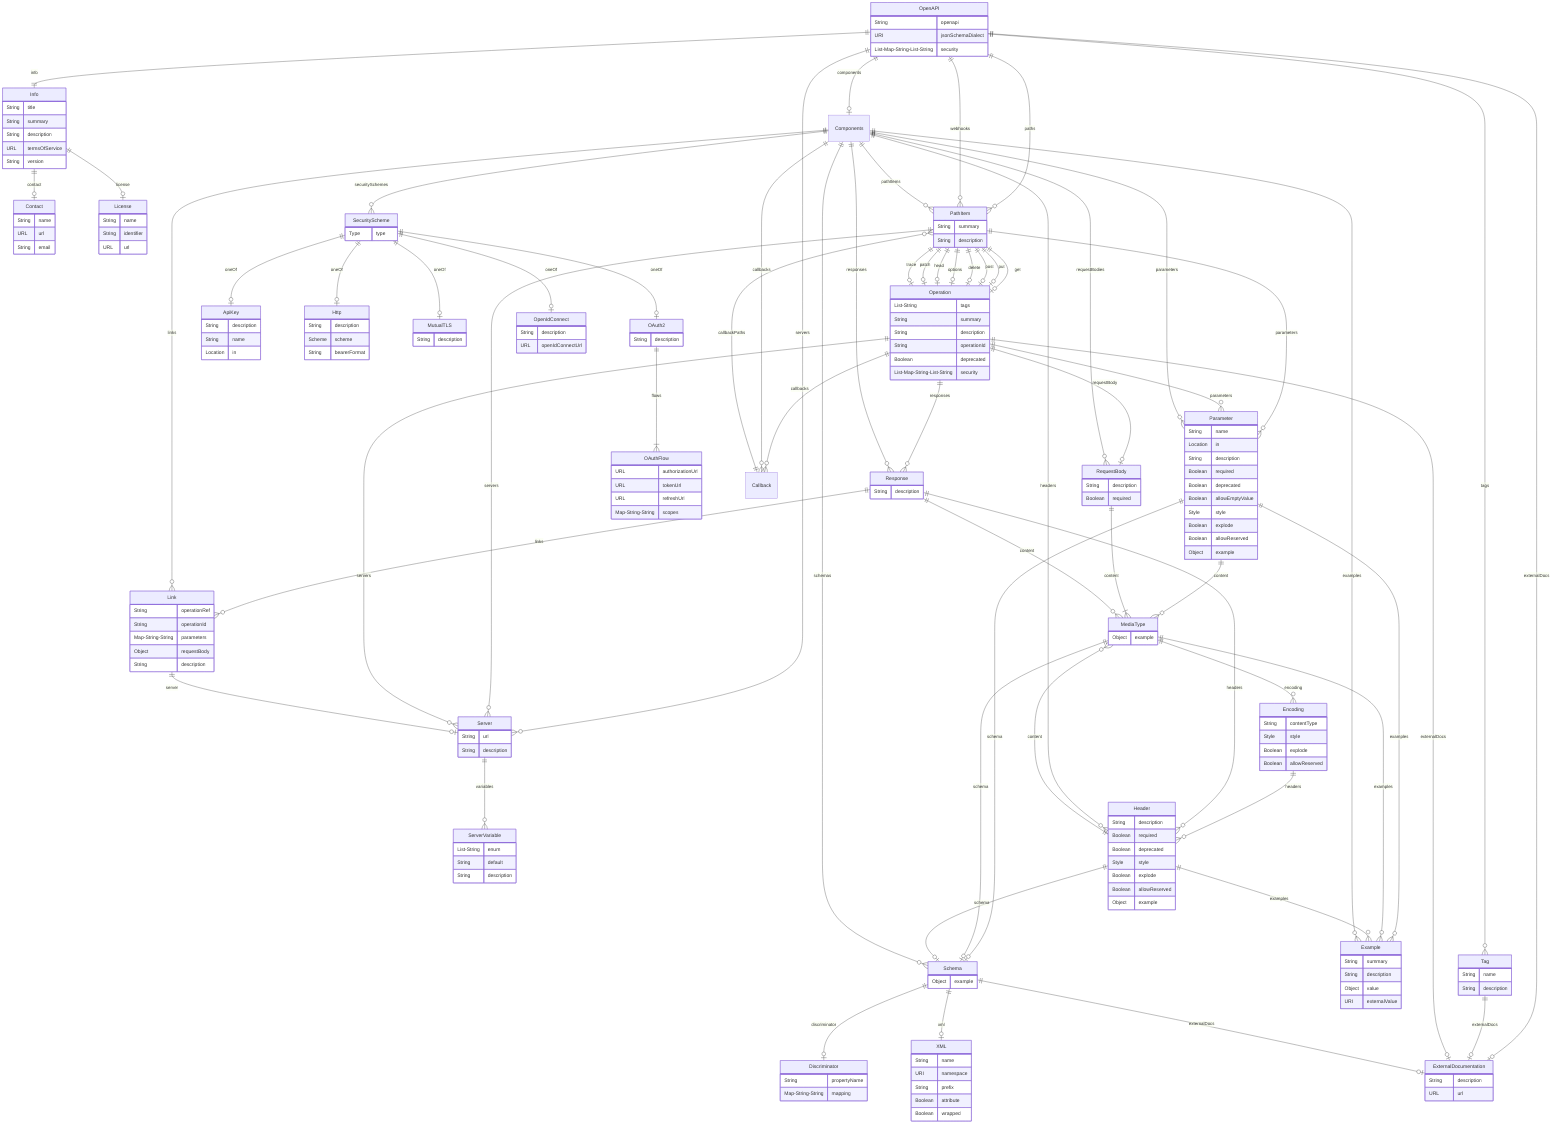 erDiagram

OpenAPI {
    String openapi
    URI jsonSchemaDialect
    List-Map-String-List-String security
}

Info {
    String title
    String summary
    String description
    URL termsOfService
    String version
}

Contact {
    String name
    URL url
    String email
}

License {
    String name
    String identifier
    URL url
}

Server {
    String url
    String description
}

ServerVariable {
    List-String enum
    String default
    String description
}

PathItem {
    String summary
    String description
}

Operation {
    List-String tags
    String summary
    String description
    String operationId
    Boolean deprecated
    List-Map-String-List-String security
}

ExternalDocumentation {
    String description
    URL url
}

Parameter {
    String name
    Location in
    String description
    Boolean required
    Boolean deprecated
    Boolean allowEmptyValue
    Style style
    Boolean explode
    Boolean allowReserved
    Object example
}

Schema {
    Object example
}

Discriminator {
    String propertyName
    Map-String-String mapping
}

XML {
    String name
    URI namespace
    String prefix
    Boolean attribute
    Boolean wrapped
}

Example {
    String summary
    String description
    Object value
    URI externalValue
}

MediaType {
    Object example
}

Encoding {
    String contentType
    Style style
    Boolean explode
    Boolean allowReserved
}

Header {
    String description
    Boolean required
    Boolean deprecated
    Style style
    Boolean explode
    Boolean allowReserved
    Object example
}

RequestBody {
    String description
    Boolean required
}

Response {
    String description
}

Link {
    String operationRef
    String operationId
    Map-String-String parameters
    Object requestBody
    String description
}

SecurityScheme {
    Type type
}

ApiKey {
    String description
    String name
    Location in
}

Http {
    String description
    Scheme scheme
    String bearerFormat
}

MutualTLS {
    String description
}

OAuth2 {
    String description
}

OAuthFlow {
    URL authorizationUrl
    URL tokenUrl
    URL refreshUrl
    Map-String-String scopes
}

OpenIdConnect {
    String description
    URL openIdConnectUrl
}

Tag {
    String name
    String description
}

OpenAPI ||--|| Info : info
OpenAPI ||--o{ Server : servers
OpenAPI ||--o{ PathItem : paths
OpenAPI ||--o{ PathItem : webhooks
OpenAPI ||--o| Components : components
OpenAPI ||--o{ Tag : tags
OpenAPI ||--o| ExternalDocumentation : externalDocs

Info ||--o| Contact : contact
Info ||--o| License : license

Server ||--o{ ServerVariable : variables

Tag ||--o| ExternalDocumentation : externalDocs

PathItem ||--o| Operation : get
PathItem ||--o| Operation : put
PathItem ||--o| Operation : post
PathItem ||--o| Operation : delete
PathItem ||--o| Operation : options
PathItem ||--o| Operation : head
PathItem ||--o| Operation : patch
PathItem ||--o| Operation : trace
PathItem ||--o{ Server : servers
PathItem ||--o{ Parameter : parameters

Operation ||--o| ExternalDocumentation : externalDocs
Operation ||--o{ Parameter : parameters
Operation ||--o| RequestBody : requestBody
Operation ||--o{ Response : responses
Operation ||--o{ Callback : callbacks
Operation ||--o{ Server : servers

Parameter ||--o| Schema: schema
Parameter ||--o{ Example : examples
Parameter ||--o{ MediaType : content

Schema ||--o| Discriminator : discriminator
Schema ||--o| XML : xml
Schema ||--o| ExternalDocumentation : externalDocs

MediaType ||--o| Schema: schema
MediaType ||--o{ Example : examples
MediaType ||--o{ Encoding : encoding

Encoding ||--o{ Header : headers

Header ||--o| Schema: schema
Header ||--o{ Example : examples
Header ||--o{ MediaType : content

RequestBody ||--|{ MediaType : content

Response ||--o{ Header : headers
Response ||--o{ MediaType : content
Response ||--o{ Link : links

Link ||--o| Server : server

Callback ||--o{ PathItem : callbackPaths

Components ||--o{ Schema : schemas
Components ||--o{ Response : responses
Components ||--o{ Parameter : parameters
Components ||--o{ Example : examples
Components ||--o{ RequestBody : requestBodies
Components ||--o{ Header : headers
Components ||--o{ SecurityScheme : securitySchemes
Components ||--o{ Link : links
Components ||--o{ Callback : callbacks
Components ||--o{ PathItem : pathItems

SecurityScheme ||--o| ApiKey : oneOf
SecurityScheme ||--o| Http : oneOf
SecurityScheme ||--o| MutualTLS : oneOf
SecurityScheme ||--o| OAuth2 : oneOf
SecurityScheme ||--o| OpenIdConnect : oneOf

OAuth2 ||--|{ OAuthFlow : flows